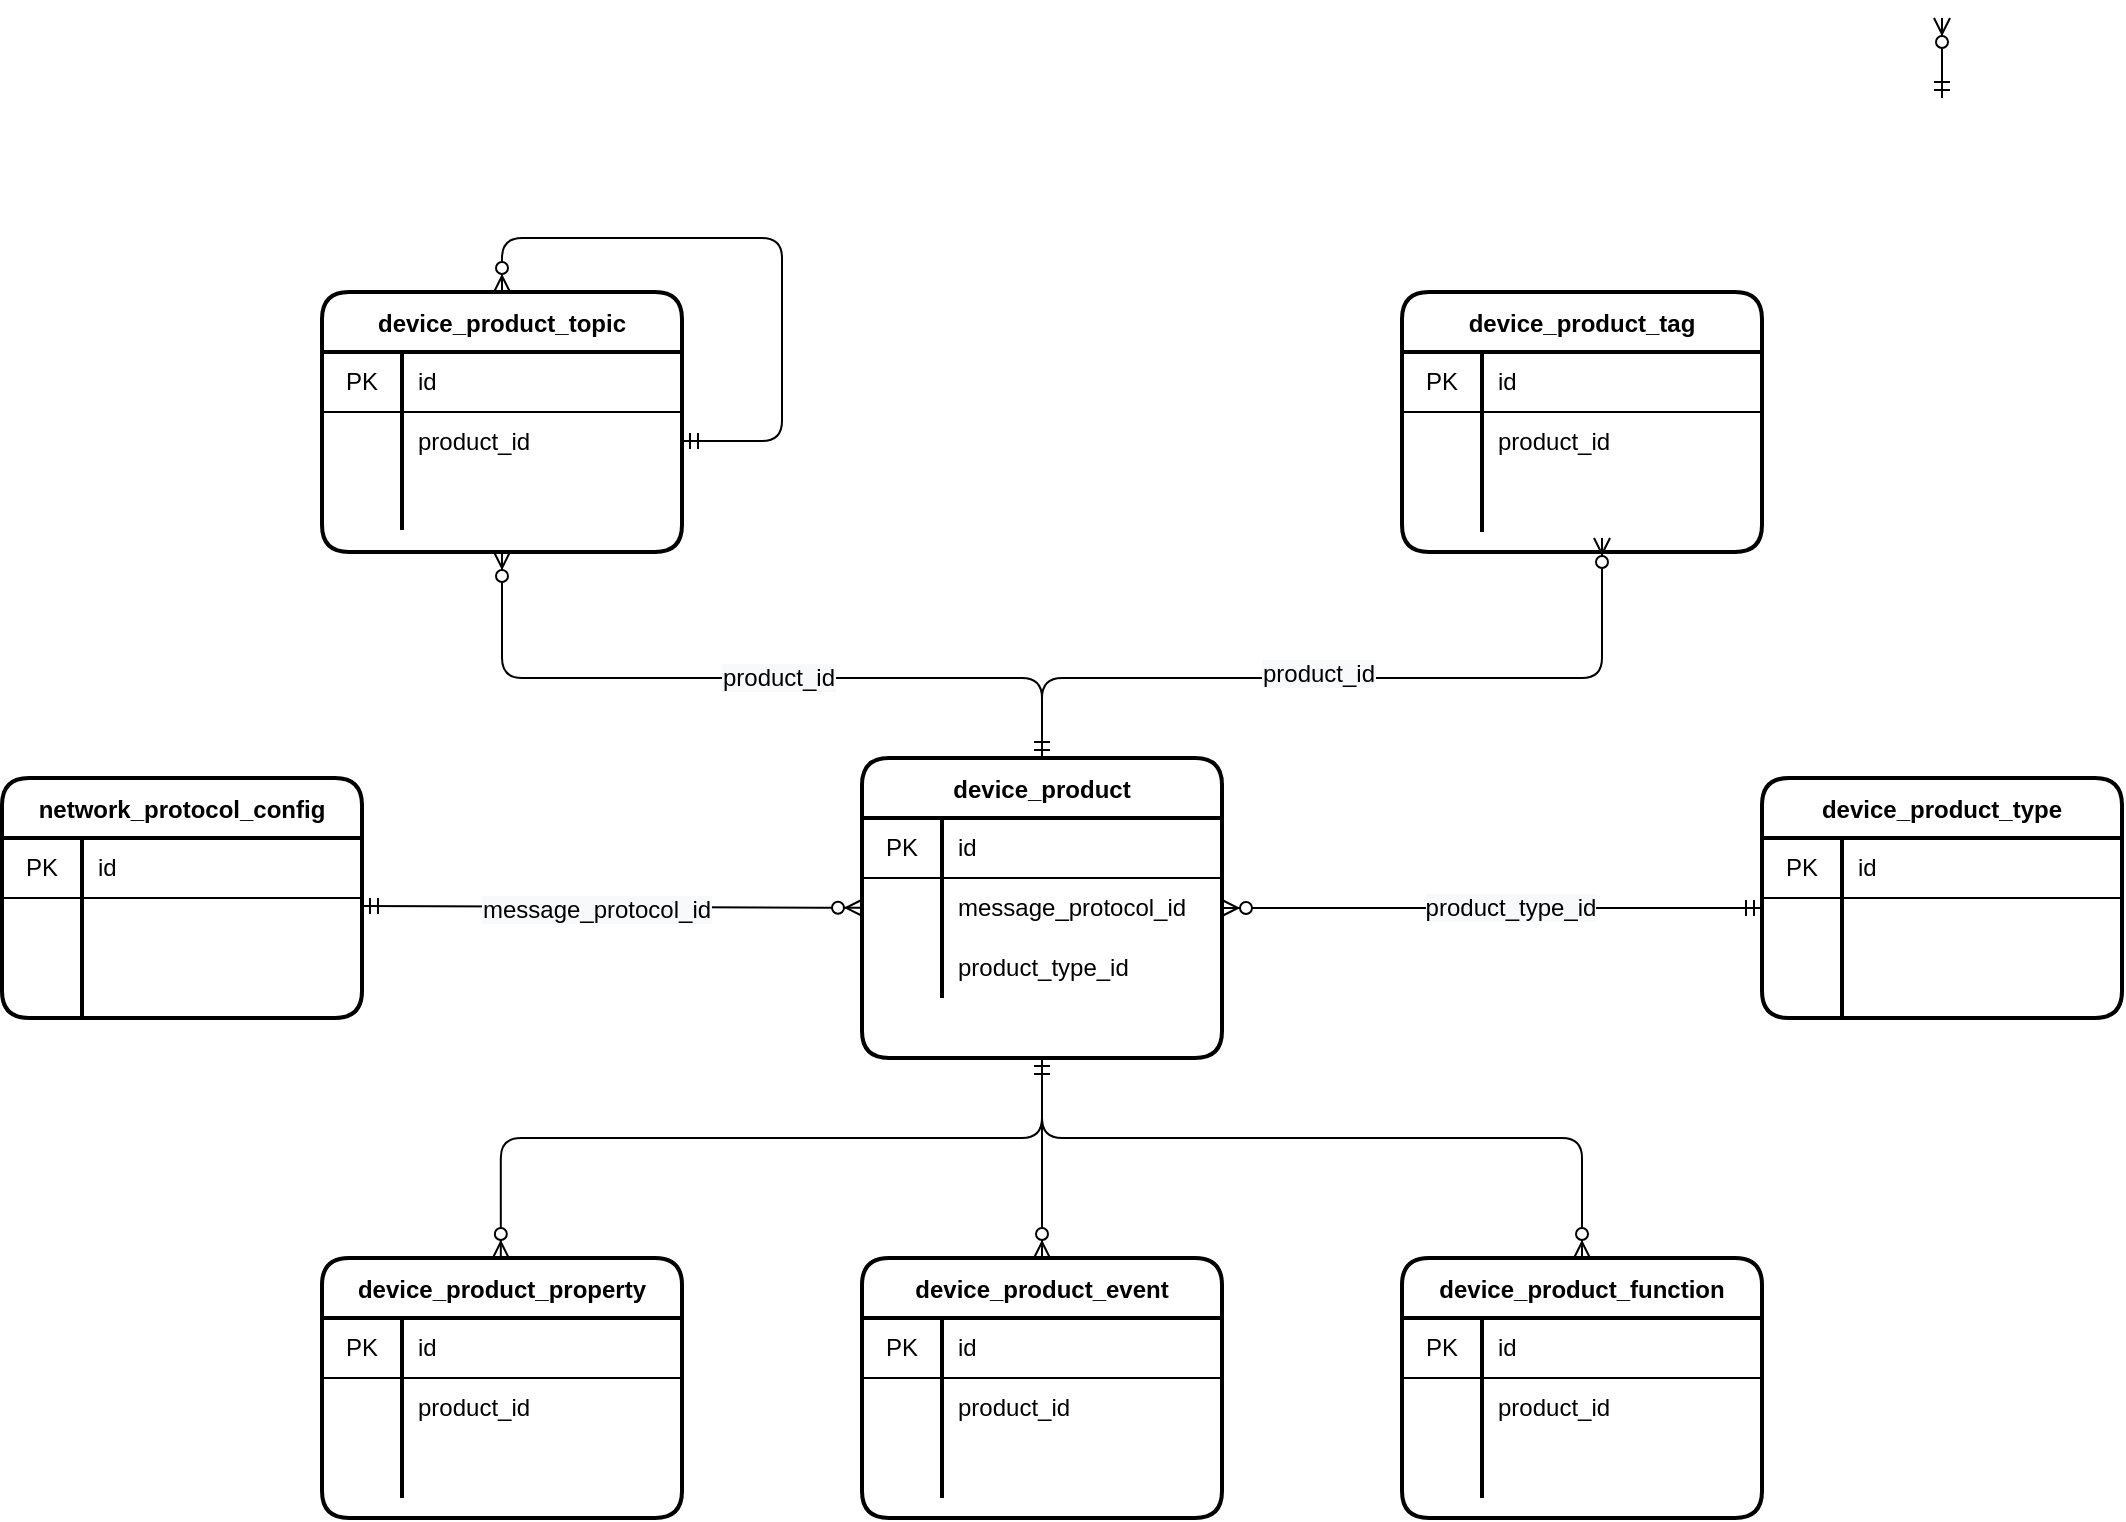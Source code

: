<mxfile version="15.1.0" type="github">
  <diagram id="C5RBs43oDa-KdzZeNtuy" name="Page-1">
    <mxGraphModel dx="1654" dy="1931" grid="1" gridSize="10" guides="1" tooltips="1" connect="1" arrows="1" fold="1" page="1" pageScale="1" pageWidth="827" pageHeight="1169" math="0" shadow="0">
      <root>
        <mxCell id="WIyWlLk6GJQsqaUBKTNV-0" />
        <mxCell id="WIyWlLk6GJQsqaUBKTNV-1" parent="WIyWlLk6GJQsqaUBKTNV-0" />
        <mxCell id="Lexna0HP2OzRmOa_GclG-49" value="" style="edgeStyle=orthogonalEdgeStyle;fontSize=12;html=1;endArrow=ERzeroToMany;startArrow=ERmandOne;exitX=0.5;exitY=0;exitDx=0;exitDy=0;entryX=0.5;entryY=1;entryDx=0;entryDy=0;" parent="WIyWlLk6GJQsqaUBKTNV-1" source="W8QXVA8CNbChEi6hhE8u-10" target="W8QXVA8CNbChEi6hhE8u-79" edge="1">
          <mxGeometry width="100" height="100" relative="1" as="geometry">
            <mxPoint x="520.0" y="150" as="sourcePoint" />
            <mxPoint x="520.0" y="110.0" as="targetPoint" />
            <Array as="points">
              <mxPoint x="710" y="110" />
              <mxPoint x="440" y="110" />
            </Array>
          </mxGeometry>
        </mxCell>
        <mxCell id="W8QXVA8CNbChEi6hhE8u-122" value="&lt;span style=&quot;font-size: 12px ; text-align: left ; background-color: rgb(248 , 249 , 250)&quot;&gt;product_id&lt;/span&gt;" style="edgeLabel;html=1;align=center;verticalAlign=middle;resizable=0;points=[];" vertex="1" connectable="0" parent="Lexna0HP2OzRmOa_GclG-49">
          <mxGeometry x="-0.079" relative="1" as="geometry">
            <mxPoint as="offset" />
          </mxGeometry>
        </mxCell>
        <mxCell id="W8QXVA8CNbChEi6hhE8u-10" value="device_product" style="shape=table;startSize=30;container=1;collapsible=0;childLayout=tableLayout;fixedRows=1;rowLines=0;fontStyle=1;align=center;pointerEvents=1;rounded=1;strokeWidth=2;" vertex="1" parent="WIyWlLk6GJQsqaUBKTNV-1">
          <mxGeometry x="620" y="150" width="180" height="150" as="geometry" />
        </mxCell>
        <mxCell id="W8QXVA8CNbChEi6hhE8u-11" value="" style="shape=partialRectangle;html=1;whiteSpace=wrap;collapsible=0;dropTarget=0;pointerEvents=1;fillColor=none;top=0;left=0;bottom=1;right=0;points=[[0,0.5],[1,0.5]];portConstraint=eastwest;" vertex="1" parent="W8QXVA8CNbChEi6hhE8u-10">
          <mxGeometry y="30" width="180" height="30" as="geometry" />
        </mxCell>
        <mxCell id="W8QXVA8CNbChEi6hhE8u-12" value="PK" style="shape=partialRectangle;html=1;whiteSpace=wrap;connectable=0;fillColor=none;top=0;left=0;bottom=0;right=0;overflow=hidden;pointerEvents=1;" vertex="1" parent="W8QXVA8CNbChEi6hhE8u-11">
          <mxGeometry width="40" height="30" as="geometry" />
        </mxCell>
        <mxCell id="W8QXVA8CNbChEi6hhE8u-13" value="id" style="shape=partialRectangle;html=1;whiteSpace=wrap;connectable=0;fillColor=none;top=0;left=0;bottom=0;right=0;align=left;spacingLeft=6;overflow=hidden;pointerEvents=1;strokeWidth=2;" vertex="1" parent="W8QXVA8CNbChEi6hhE8u-11">
          <mxGeometry x="40" width="140" height="30" as="geometry" />
        </mxCell>
        <mxCell id="W8QXVA8CNbChEi6hhE8u-14" value="" style="shape=partialRectangle;html=1;whiteSpace=wrap;collapsible=0;dropTarget=0;pointerEvents=1;fillColor=none;top=0;left=0;bottom=0;right=0;points=[[0,0.5],[1,0.5]];portConstraint=eastwest;" vertex="1" parent="W8QXVA8CNbChEi6hhE8u-10">
          <mxGeometry y="60" width="180" height="30" as="geometry" />
        </mxCell>
        <mxCell id="W8QXVA8CNbChEi6hhE8u-15" value="" style="shape=partialRectangle;html=1;whiteSpace=wrap;connectable=0;fillColor=none;top=0;left=0;bottom=0;right=0;overflow=hidden;pointerEvents=1;" vertex="1" parent="W8QXVA8CNbChEi6hhE8u-14">
          <mxGeometry width="40" height="30" as="geometry" />
        </mxCell>
        <mxCell id="W8QXVA8CNbChEi6hhE8u-16" value="message_protocol_id" style="shape=partialRectangle;html=1;whiteSpace=wrap;connectable=0;fillColor=none;top=0;left=0;bottom=0;right=0;align=left;spacingLeft=6;overflow=hidden;pointerEvents=1;strokeWidth=2;" vertex="1" parent="W8QXVA8CNbChEi6hhE8u-14">
          <mxGeometry x="40" width="140" height="30" as="geometry" />
        </mxCell>
        <mxCell id="W8QXVA8CNbChEi6hhE8u-17" value="" style="shape=partialRectangle;html=1;whiteSpace=wrap;collapsible=0;dropTarget=0;pointerEvents=1;fillColor=none;top=0;left=0;bottom=0;right=0;points=[[0,0.5],[1,0.5]];portConstraint=eastwest;" vertex="1" parent="W8QXVA8CNbChEi6hhE8u-10">
          <mxGeometry y="90" width="180" height="30" as="geometry" />
        </mxCell>
        <mxCell id="W8QXVA8CNbChEi6hhE8u-18" value="" style="shape=partialRectangle;html=1;whiteSpace=wrap;connectable=0;fillColor=none;top=0;left=0;bottom=0;right=0;overflow=hidden;pointerEvents=1;" vertex="1" parent="W8QXVA8CNbChEi6hhE8u-17">
          <mxGeometry width="40" height="30" as="geometry" />
        </mxCell>
        <mxCell id="W8QXVA8CNbChEi6hhE8u-19" value="product_type_id" style="shape=partialRectangle;html=1;whiteSpace=wrap;connectable=0;fillColor=none;top=0;left=0;bottom=0;right=0;align=left;spacingLeft=6;overflow=hidden;pointerEvents=1;" vertex="1" parent="W8QXVA8CNbChEi6hhE8u-17">
          <mxGeometry x="40" width="140" height="30" as="geometry" />
        </mxCell>
        <mxCell id="W8QXVA8CNbChEi6hhE8u-20" value="device_product_event" style="shape=table;startSize=30;container=1;collapsible=0;childLayout=tableLayout;fixedRows=1;rowLines=0;fontStyle=1;align=center;pointerEvents=1;rounded=1;strokeWidth=2;flipV=0;" vertex="1" parent="WIyWlLk6GJQsqaUBKTNV-1">
          <mxGeometry x="620" y="400" width="180" height="130" as="geometry" />
        </mxCell>
        <mxCell id="W8QXVA8CNbChEi6hhE8u-21" value="" style="shape=partialRectangle;html=1;whiteSpace=wrap;collapsible=0;dropTarget=0;pointerEvents=1;fillColor=none;top=0;left=0;bottom=1;right=0;points=[[0,0.5],[1,0.5]];portConstraint=eastwest;" vertex="1" parent="W8QXVA8CNbChEi6hhE8u-20">
          <mxGeometry y="30" width="180" height="30" as="geometry" />
        </mxCell>
        <mxCell id="W8QXVA8CNbChEi6hhE8u-22" value="PK" style="shape=partialRectangle;html=1;whiteSpace=wrap;connectable=0;fillColor=none;top=0;left=0;bottom=0;right=0;overflow=hidden;pointerEvents=1;" vertex="1" parent="W8QXVA8CNbChEi6hhE8u-21">
          <mxGeometry width="40" height="30" as="geometry" />
        </mxCell>
        <mxCell id="W8QXVA8CNbChEi6hhE8u-23" value="id" style="shape=partialRectangle;html=1;whiteSpace=wrap;connectable=0;fillColor=none;top=0;left=0;bottom=0;right=0;align=left;spacingLeft=6;overflow=hidden;pointerEvents=1;strokeWidth=2;" vertex="1" parent="W8QXVA8CNbChEi6hhE8u-21">
          <mxGeometry x="40" width="140" height="30" as="geometry" />
        </mxCell>
        <mxCell id="W8QXVA8CNbChEi6hhE8u-24" value="" style="shape=partialRectangle;html=1;whiteSpace=wrap;collapsible=0;dropTarget=0;pointerEvents=1;fillColor=none;top=0;left=0;bottom=0;right=0;points=[[0,0.5],[1,0.5]];portConstraint=eastwest;" vertex="1" parent="W8QXVA8CNbChEi6hhE8u-20">
          <mxGeometry y="60" width="180" height="30" as="geometry" />
        </mxCell>
        <mxCell id="W8QXVA8CNbChEi6hhE8u-25" value="" style="shape=partialRectangle;html=1;whiteSpace=wrap;connectable=0;fillColor=none;top=0;left=0;bottom=0;right=0;overflow=hidden;pointerEvents=1;" vertex="1" parent="W8QXVA8CNbChEi6hhE8u-24">
          <mxGeometry width="40" height="30" as="geometry" />
        </mxCell>
        <mxCell id="W8QXVA8CNbChEi6hhE8u-26" value="product_id" style="shape=partialRectangle;html=1;whiteSpace=wrap;connectable=0;fillColor=none;top=0;left=0;bottom=0;right=0;align=left;spacingLeft=6;overflow=hidden;pointerEvents=1;strokeWidth=2;" vertex="1" parent="W8QXVA8CNbChEi6hhE8u-24">
          <mxGeometry x="40" width="140" height="30" as="geometry" />
        </mxCell>
        <mxCell id="W8QXVA8CNbChEi6hhE8u-27" value="" style="shape=partialRectangle;html=1;whiteSpace=wrap;collapsible=0;dropTarget=0;pointerEvents=1;fillColor=none;top=0;left=0;bottom=0;right=0;points=[[0,0.5],[1,0.5]];portConstraint=eastwest;" vertex="1" parent="W8QXVA8CNbChEi6hhE8u-20">
          <mxGeometry y="90" width="180" height="30" as="geometry" />
        </mxCell>
        <mxCell id="W8QXVA8CNbChEi6hhE8u-28" value="" style="shape=partialRectangle;html=1;whiteSpace=wrap;connectable=0;fillColor=none;top=0;left=0;bottom=0;right=0;overflow=hidden;pointerEvents=1;" vertex="1" parent="W8QXVA8CNbChEi6hhE8u-27">
          <mxGeometry width="40" height="30" as="geometry" />
        </mxCell>
        <mxCell id="W8QXVA8CNbChEi6hhE8u-29" value="" style="shape=partialRectangle;html=1;whiteSpace=wrap;connectable=0;fillColor=none;top=0;left=0;bottom=0;right=0;align=left;spacingLeft=6;overflow=hidden;pointerEvents=1;" vertex="1" parent="W8QXVA8CNbChEi6hhE8u-27">
          <mxGeometry x="40" width="140" height="30" as="geometry" />
        </mxCell>
        <mxCell id="W8QXVA8CNbChEi6hhE8u-30" value="device_product_property" style="shape=table;startSize=30;container=1;collapsible=0;childLayout=tableLayout;fixedRows=1;rowLines=0;fontStyle=1;align=center;pointerEvents=1;rounded=1;strokeWidth=2;flipV=0;" vertex="1" parent="WIyWlLk6GJQsqaUBKTNV-1">
          <mxGeometry x="350" y="400" width="180" height="130" as="geometry" />
        </mxCell>
        <mxCell id="W8QXVA8CNbChEi6hhE8u-31" value="" style="shape=partialRectangle;html=1;whiteSpace=wrap;collapsible=0;dropTarget=0;pointerEvents=1;fillColor=none;top=0;left=0;bottom=1;right=0;points=[[0,0.5],[1,0.5]];portConstraint=eastwest;" vertex="1" parent="W8QXVA8CNbChEi6hhE8u-30">
          <mxGeometry y="30" width="180" height="30" as="geometry" />
        </mxCell>
        <mxCell id="W8QXVA8CNbChEi6hhE8u-32" value="PK" style="shape=partialRectangle;html=1;whiteSpace=wrap;connectable=0;fillColor=none;top=0;left=0;bottom=0;right=0;overflow=hidden;pointerEvents=1;" vertex="1" parent="W8QXVA8CNbChEi6hhE8u-31">
          <mxGeometry width="40" height="30" as="geometry" />
        </mxCell>
        <mxCell id="W8QXVA8CNbChEi6hhE8u-33" value="id" style="shape=partialRectangle;html=1;whiteSpace=wrap;connectable=0;fillColor=none;top=0;left=0;bottom=0;right=0;align=left;spacingLeft=6;overflow=hidden;pointerEvents=1;strokeWidth=2;" vertex="1" parent="W8QXVA8CNbChEi6hhE8u-31">
          <mxGeometry x="40" width="140" height="30" as="geometry" />
        </mxCell>
        <mxCell id="W8QXVA8CNbChEi6hhE8u-34" value="" style="shape=partialRectangle;html=1;whiteSpace=wrap;collapsible=0;dropTarget=0;pointerEvents=1;fillColor=none;top=0;left=0;bottom=0;right=0;points=[[0,0.5],[1,0.5]];portConstraint=eastwest;" vertex="1" parent="W8QXVA8CNbChEi6hhE8u-30">
          <mxGeometry y="60" width="180" height="30" as="geometry" />
        </mxCell>
        <mxCell id="W8QXVA8CNbChEi6hhE8u-35" value="" style="shape=partialRectangle;html=1;whiteSpace=wrap;connectable=0;fillColor=none;top=0;left=0;bottom=0;right=0;overflow=hidden;pointerEvents=1;" vertex="1" parent="W8QXVA8CNbChEi6hhE8u-34">
          <mxGeometry width="40" height="30" as="geometry" />
        </mxCell>
        <mxCell id="W8QXVA8CNbChEi6hhE8u-36" value="product_id" style="shape=partialRectangle;html=1;whiteSpace=wrap;connectable=0;fillColor=none;top=0;left=0;bottom=0;right=0;align=left;spacingLeft=6;overflow=hidden;pointerEvents=1;strokeWidth=2;" vertex="1" parent="W8QXVA8CNbChEi6hhE8u-34">
          <mxGeometry x="40" width="140" height="30" as="geometry" />
        </mxCell>
        <mxCell id="W8QXVA8CNbChEi6hhE8u-37" value="" style="shape=partialRectangle;html=1;whiteSpace=wrap;collapsible=0;dropTarget=0;pointerEvents=1;fillColor=none;top=0;left=0;bottom=0;right=0;points=[[0,0.5],[1,0.5]];portConstraint=eastwest;" vertex="1" parent="W8QXVA8CNbChEi6hhE8u-30">
          <mxGeometry y="90" width="180" height="30" as="geometry" />
        </mxCell>
        <mxCell id="W8QXVA8CNbChEi6hhE8u-38" value="" style="shape=partialRectangle;html=1;whiteSpace=wrap;connectable=0;fillColor=none;top=0;left=0;bottom=0;right=0;overflow=hidden;pointerEvents=1;" vertex="1" parent="W8QXVA8CNbChEi6hhE8u-37">
          <mxGeometry width="40" height="30" as="geometry" />
        </mxCell>
        <mxCell id="W8QXVA8CNbChEi6hhE8u-39" value="" style="shape=partialRectangle;html=1;whiteSpace=wrap;connectable=0;fillColor=none;top=0;left=0;bottom=0;right=0;align=left;spacingLeft=6;overflow=hidden;pointerEvents=1;" vertex="1" parent="W8QXVA8CNbChEi6hhE8u-37">
          <mxGeometry x="40" width="140" height="30" as="geometry" />
        </mxCell>
        <mxCell id="W8QXVA8CNbChEi6hhE8u-40" value="device_product_function" style="shape=table;startSize=30;container=1;collapsible=0;childLayout=tableLayout;fixedRows=1;rowLines=0;fontStyle=1;align=center;pointerEvents=1;rounded=1;strokeWidth=2;flipV=0;" vertex="1" parent="WIyWlLk6GJQsqaUBKTNV-1">
          <mxGeometry x="890" y="400" width="180" height="130" as="geometry" />
        </mxCell>
        <mxCell id="W8QXVA8CNbChEi6hhE8u-41" value="" style="shape=partialRectangle;html=1;whiteSpace=wrap;collapsible=0;dropTarget=0;pointerEvents=1;fillColor=none;top=0;left=0;bottom=1;right=0;points=[[0,0.5],[1,0.5]];portConstraint=eastwest;" vertex="1" parent="W8QXVA8CNbChEi6hhE8u-40">
          <mxGeometry y="30" width="180" height="30" as="geometry" />
        </mxCell>
        <mxCell id="W8QXVA8CNbChEi6hhE8u-42" value="PK" style="shape=partialRectangle;html=1;whiteSpace=wrap;connectable=0;fillColor=none;top=0;left=0;bottom=0;right=0;overflow=hidden;pointerEvents=1;" vertex="1" parent="W8QXVA8CNbChEi6hhE8u-41">
          <mxGeometry width="40" height="30" as="geometry" />
        </mxCell>
        <mxCell id="W8QXVA8CNbChEi6hhE8u-43" value="id" style="shape=partialRectangle;html=1;whiteSpace=wrap;connectable=0;fillColor=none;top=0;left=0;bottom=0;right=0;align=left;spacingLeft=6;overflow=hidden;pointerEvents=1;strokeWidth=2;" vertex="1" parent="W8QXVA8CNbChEi6hhE8u-41">
          <mxGeometry x="40" width="140" height="30" as="geometry" />
        </mxCell>
        <mxCell id="W8QXVA8CNbChEi6hhE8u-44" value="" style="shape=partialRectangle;html=1;whiteSpace=wrap;collapsible=0;dropTarget=0;pointerEvents=1;fillColor=none;top=0;left=0;bottom=0;right=0;points=[[0,0.5],[1,0.5]];portConstraint=eastwest;" vertex="1" parent="W8QXVA8CNbChEi6hhE8u-40">
          <mxGeometry y="60" width="180" height="30" as="geometry" />
        </mxCell>
        <mxCell id="W8QXVA8CNbChEi6hhE8u-45" value="" style="shape=partialRectangle;html=1;whiteSpace=wrap;connectable=0;fillColor=none;top=0;left=0;bottom=0;right=0;overflow=hidden;pointerEvents=1;" vertex="1" parent="W8QXVA8CNbChEi6hhE8u-44">
          <mxGeometry width="40" height="30" as="geometry" />
        </mxCell>
        <mxCell id="W8QXVA8CNbChEi6hhE8u-46" value="product_id" style="shape=partialRectangle;html=1;whiteSpace=wrap;connectable=0;fillColor=none;top=0;left=0;bottom=0;right=0;align=left;spacingLeft=6;overflow=hidden;pointerEvents=1;strokeWidth=2;" vertex="1" parent="W8QXVA8CNbChEi6hhE8u-44">
          <mxGeometry x="40" width="140" height="30" as="geometry" />
        </mxCell>
        <mxCell id="W8QXVA8CNbChEi6hhE8u-47" value="" style="shape=partialRectangle;html=1;whiteSpace=wrap;collapsible=0;dropTarget=0;pointerEvents=1;fillColor=none;top=0;left=0;bottom=0;right=0;points=[[0,0.5],[1,0.5]];portConstraint=eastwest;" vertex="1" parent="W8QXVA8CNbChEi6hhE8u-40">
          <mxGeometry y="90" width="180" height="30" as="geometry" />
        </mxCell>
        <mxCell id="W8QXVA8CNbChEi6hhE8u-48" value="" style="shape=partialRectangle;html=1;whiteSpace=wrap;connectable=0;fillColor=none;top=0;left=0;bottom=0;right=0;overflow=hidden;pointerEvents=1;" vertex="1" parent="W8QXVA8CNbChEi6hhE8u-47">
          <mxGeometry width="40" height="30" as="geometry" />
        </mxCell>
        <mxCell id="W8QXVA8CNbChEi6hhE8u-49" value="" style="shape=partialRectangle;html=1;whiteSpace=wrap;connectable=0;fillColor=none;top=0;left=0;bottom=0;right=0;align=left;spacingLeft=6;overflow=hidden;pointerEvents=1;" vertex="1" parent="W8QXVA8CNbChEi6hhE8u-47">
          <mxGeometry x="40" width="140" height="30" as="geometry" />
        </mxCell>
        <mxCell id="W8QXVA8CNbChEi6hhE8u-69" value="device_product_type" style="shape=table;startSize=30;container=1;collapsible=0;childLayout=tableLayout;fixedRows=1;rowLines=0;fontStyle=1;align=center;pointerEvents=1;rounded=1;strokeWidth=2;" vertex="1" parent="WIyWlLk6GJQsqaUBKTNV-1">
          <mxGeometry x="1070" y="160" width="180" height="120" as="geometry" />
        </mxCell>
        <mxCell id="W8QXVA8CNbChEi6hhE8u-70" value="" style="shape=partialRectangle;html=1;whiteSpace=wrap;collapsible=0;dropTarget=0;pointerEvents=1;fillColor=none;top=0;left=0;bottom=1;right=0;points=[[0,0.5],[1,0.5]];portConstraint=eastwest;" vertex="1" parent="W8QXVA8CNbChEi6hhE8u-69">
          <mxGeometry y="30" width="180" height="30" as="geometry" />
        </mxCell>
        <mxCell id="W8QXVA8CNbChEi6hhE8u-71" value="PK" style="shape=partialRectangle;html=1;whiteSpace=wrap;connectable=0;fillColor=none;top=0;left=0;bottom=0;right=0;overflow=hidden;pointerEvents=1;" vertex="1" parent="W8QXVA8CNbChEi6hhE8u-70">
          <mxGeometry width="40" height="30" as="geometry" />
        </mxCell>
        <mxCell id="W8QXVA8CNbChEi6hhE8u-72" value="id" style="shape=partialRectangle;html=1;whiteSpace=wrap;connectable=0;fillColor=none;top=0;left=0;bottom=0;right=0;align=left;spacingLeft=6;overflow=hidden;pointerEvents=1;strokeWidth=2;" vertex="1" parent="W8QXVA8CNbChEi6hhE8u-70">
          <mxGeometry x="40" width="140" height="30" as="geometry" />
        </mxCell>
        <mxCell id="W8QXVA8CNbChEi6hhE8u-73" value="" style="shape=partialRectangle;html=1;whiteSpace=wrap;collapsible=0;dropTarget=0;pointerEvents=1;fillColor=none;top=0;left=0;bottom=0;right=0;points=[[0,0.5],[1,0.5]];portConstraint=eastwest;" vertex="1" parent="W8QXVA8CNbChEi6hhE8u-69">
          <mxGeometry y="60" width="180" height="30" as="geometry" />
        </mxCell>
        <mxCell id="W8QXVA8CNbChEi6hhE8u-74" value="" style="shape=partialRectangle;html=1;whiteSpace=wrap;connectable=0;fillColor=none;top=0;left=0;bottom=0;right=0;overflow=hidden;pointerEvents=1;" vertex="1" parent="W8QXVA8CNbChEi6hhE8u-73">
          <mxGeometry width="40" height="30" as="geometry" />
        </mxCell>
        <mxCell id="W8QXVA8CNbChEi6hhE8u-75" value="" style="shape=partialRectangle;html=1;whiteSpace=wrap;connectable=0;fillColor=none;top=0;left=0;bottom=0;right=0;align=left;spacingLeft=6;overflow=hidden;pointerEvents=1;strokeWidth=2;" vertex="1" parent="W8QXVA8CNbChEi6hhE8u-73">
          <mxGeometry x="40" width="140" height="30" as="geometry" />
        </mxCell>
        <mxCell id="W8QXVA8CNbChEi6hhE8u-76" value="" style="shape=partialRectangle;html=1;whiteSpace=wrap;collapsible=0;dropTarget=0;pointerEvents=1;fillColor=none;top=0;left=0;bottom=0;right=0;points=[[0,0.5],[1,0.5]];portConstraint=eastwest;" vertex="1" parent="W8QXVA8CNbChEi6hhE8u-69">
          <mxGeometry y="90" width="180" height="30" as="geometry" />
        </mxCell>
        <mxCell id="W8QXVA8CNbChEi6hhE8u-77" value="" style="shape=partialRectangle;html=1;whiteSpace=wrap;connectable=0;fillColor=none;top=0;left=0;bottom=0;right=0;overflow=hidden;pointerEvents=1;" vertex="1" parent="W8QXVA8CNbChEi6hhE8u-76">
          <mxGeometry width="40" height="30" as="geometry" />
        </mxCell>
        <mxCell id="W8QXVA8CNbChEi6hhE8u-78" value="" style="shape=partialRectangle;html=1;whiteSpace=wrap;connectable=0;fillColor=none;top=0;left=0;bottom=0;right=0;align=left;spacingLeft=6;overflow=hidden;pointerEvents=1;" vertex="1" parent="W8QXVA8CNbChEi6hhE8u-76">
          <mxGeometry x="40" width="140" height="30" as="geometry" />
        </mxCell>
        <mxCell id="W8QXVA8CNbChEi6hhE8u-79" value="device_product_topic" style="shape=table;startSize=30;container=1;collapsible=0;childLayout=tableLayout;fixedRows=1;rowLines=0;fontStyle=1;align=center;pointerEvents=1;rounded=1;strokeWidth=2;" vertex="1" parent="WIyWlLk6GJQsqaUBKTNV-1">
          <mxGeometry x="350" y="-83" width="180" height="130" as="geometry" />
        </mxCell>
        <mxCell id="W8QXVA8CNbChEi6hhE8u-80" value="" style="shape=partialRectangle;html=1;whiteSpace=wrap;collapsible=0;dropTarget=0;pointerEvents=1;fillColor=none;top=0;left=0;bottom=1;right=0;points=[[0,0.5],[1,0.5]];portConstraint=eastwest;" vertex="1" parent="W8QXVA8CNbChEi6hhE8u-79">
          <mxGeometry y="30" width="180" height="30" as="geometry" />
        </mxCell>
        <mxCell id="W8QXVA8CNbChEi6hhE8u-81" value="PK" style="shape=partialRectangle;html=1;whiteSpace=wrap;connectable=0;fillColor=none;top=0;left=0;bottom=0;right=0;overflow=hidden;pointerEvents=1;" vertex="1" parent="W8QXVA8CNbChEi6hhE8u-80">
          <mxGeometry width="40" height="30" as="geometry" />
        </mxCell>
        <mxCell id="W8QXVA8CNbChEi6hhE8u-82" value="id" style="shape=partialRectangle;html=1;whiteSpace=wrap;connectable=0;fillColor=none;top=0;left=0;bottom=0;right=0;align=left;spacingLeft=6;overflow=hidden;pointerEvents=1;strokeWidth=2;" vertex="1" parent="W8QXVA8CNbChEi6hhE8u-80">
          <mxGeometry x="40" width="140" height="30" as="geometry" />
        </mxCell>
        <mxCell id="W8QXVA8CNbChEi6hhE8u-83" value="" style="shape=partialRectangle;html=1;whiteSpace=wrap;collapsible=0;dropTarget=0;pointerEvents=1;fillColor=none;top=0;left=0;bottom=0;right=0;points=[[0,0.5],[1,0.5]];portConstraint=eastwest;" vertex="1" parent="W8QXVA8CNbChEi6hhE8u-79">
          <mxGeometry y="60" width="180" height="29" as="geometry" />
        </mxCell>
        <mxCell id="W8QXVA8CNbChEi6hhE8u-84" value="" style="shape=partialRectangle;html=1;whiteSpace=wrap;connectable=0;fillColor=none;top=0;left=0;bottom=0;right=0;overflow=hidden;pointerEvents=1;" vertex="1" parent="W8QXVA8CNbChEi6hhE8u-83">
          <mxGeometry width="40" height="29" as="geometry" />
        </mxCell>
        <mxCell id="W8QXVA8CNbChEi6hhE8u-85" value="product_id" style="shape=partialRectangle;html=1;whiteSpace=wrap;connectable=0;fillColor=none;top=0;left=0;bottom=0;right=0;align=left;spacingLeft=6;overflow=hidden;pointerEvents=1;strokeWidth=2;" vertex="1" parent="W8QXVA8CNbChEi6hhE8u-83">
          <mxGeometry x="40" width="140" height="29" as="geometry" />
        </mxCell>
        <mxCell id="W8QXVA8CNbChEi6hhE8u-86" value="" style="shape=partialRectangle;html=1;whiteSpace=wrap;collapsible=0;dropTarget=0;pointerEvents=1;fillColor=none;top=0;left=0;bottom=0;right=0;points=[[0,0.5],[1,0.5]];portConstraint=eastwest;" vertex="1" parent="W8QXVA8CNbChEi6hhE8u-79">
          <mxGeometry y="89" width="180" height="30" as="geometry" />
        </mxCell>
        <mxCell id="W8QXVA8CNbChEi6hhE8u-87" value="" style="shape=partialRectangle;html=1;whiteSpace=wrap;connectable=0;fillColor=none;top=0;left=0;bottom=0;right=0;overflow=hidden;pointerEvents=1;" vertex="1" parent="W8QXVA8CNbChEi6hhE8u-86">
          <mxGeometry width="40" height="30" as="geometry" />
        </mxCell>
        <mxCell id="W8QXVA8CNbChEi6hhE8u-88" value="" style="shape=partialRectangle;html=1;whiteSpace=wrap;connectable=0;fillColor=none;top=0;left=0;bottom=0;right=0;align=left;spacingLeft=6;overflow=hidden;pointerEvents=1;" vertex="1" parent="W8QXVA8CNbChEi6hhE8u-86">
          <mxGeometry x="40" width="140" height="30" as="geometry" />
        </mxCell>
        <mxCell id="W8QXVA8CNbChEi6hhE8u-100" value="" style="edgeStyle=orthogonalEdgeStyle;fontSize=12;html=1;endArrow=ERzeroToMany;startArrow=ERmandOne;exitX=1;exitY=0.5;exitDx=0;exitDy=0;entryX=0.5;entryY=0;entryDx=0;entryDy=0;" edge="1" parent="W8QXVA8CNbChEi6hhE8u-79" source="W8QXVA8CNbChEi6hhE8u-83" target="W8QXVA8CNbChEi6hhE8u-79">
          <mxGeometry width="100" height="100" relative="1" as="geometry">
            <mxPoint x="230.0" y="73" as="sourcePoint" />
            <mxPoint x="230.0" y="33.0" as="targetPoint" />
            <Array as="points">
              <mxPoint x="230" y="74" />
              <mxPoint x="230" y="-27" />
              <mxPoint x="90" y="-27" />
            </Array>
          </mxGeometry>
        </mxCell>
        <mxCell id="W8QXVA8CNbChEi6hhE8u-89" value="device_product_tag" style="shape=table;startSize=30;container=1;collapsible=0;childLayout=tableLayout;fixedRows=1;rowLines=0;fontStyle=1;align=center;pointerEvents=1;rounded=1;strokeWidth=2;" vertex="1" parent="WIyWlLk6GJQsqaUBKTNV-1">
          <mxGeometry x="890" y="-83" width="180" height="130" as="geometry" />
        </mxCell>
        <mxCell id="W8QXVA8CNbChEi6hhE8u-90" value="" style="shape=partialRectangle;html=1;whiteSpace=wrap;collapsible=0;dropTarget=0;pointerEvents=1;fillColor=none;top=0;left=0;bottom=1;right=0;points=[[0,0.5],[1,0.5]];portConstraint=eastwest;" vertex="1" parent="W8QXVA8CNbChEi6hhE8u-89">
          <mxGeometry y="30" width="180" height="30" as="geometry" />
        </mxCell>
        <mxCell id="W8QXVA8CNbChEi6hhE8u-91" value="PK" style="shape=partialRectangle;html=1;whiteSpace=wrap;connectable=0;fillColor=none;top=0;left=0;bottom=0;right=0;overflow=hidden;pointerEvents=1;" vertex="1" parent="W8QXVA8CNbChEi6hhE8u-90">
          <mxGeometry width="40" height="30" as="geometry" />
        </mxCell>
        <mxCell id="W8QXVA8CNbChEi6hhE8u-92" value="id" style="shape=partialRectangle;html=1;whiteSpace=wrap;connectable=0;fillColor=none;top=0;left=0;bottom=0;right=0;align=left;spacingLeft=6;overflow=hidden;pointerEvents=1;strokeWidth=2;" vertex="1" parent="W8QXVA8CNbChEi6hhE8u-90">
          <mxGeometry x="40" width="140" height="30" as="geometry" />
        </mxCell>
        <mxCell id="W8QXVA8CNbChEi6hhE8u-93" value="" style="shape=partialRectangle;html=1;whiteSpace=wrap;collapsible=0;dropTarget=0;pointerEvents=1;fillColor=none;top=0;left=0;bottom=0;right=0;points=[[0,0.5],[1,0.5]];portConstraint=eastwest;" vertex="1" parent="W8QXVA8CNbChEi6hhE8u-89">
          <mxGeometry y="60" width="180" height="30" as="geometry" />
        </mxCell>
        <mxCell id="W8QXVA8CNbChEi6hhE8u-94" value="" style="shape=partialRectangle;html=1;whiteSpace=wrap;connectable=0;fillColor=none;top=0;left=0;bottom=0;right=0;overflow=hidden;pointerEvents=1;" vertex="1" parent="W8QXVA8CNbChEi6hhE8u-93">
          <mxGeometry width="40" height="30" as="geometry" />
        </mxCell>
        <mxCell id="W8QXVA8CNbChEi6hhE8u-95" value="product_id" style="shape=partialRectangle;html=1;whiteSpace=wrap;connectable=0;fillColor=none;top=0;left=0;bottom=0;right=0;align=left;spacingLeft=6;overflow=hidden;pointerEvents=1;strokeWidth=2;" vertex="1" parent="W8QXVA8CNbChEi6hhE8u-93">
          <mxGeometry x="40" width="140" height="30" as="geometry" />
        </mxCell>
        <mxCell id="W8QXVA8CNbChEi6hhE8u-96" value="" style="shape=partialRectangle;html=1;whiteSpace=wrap;collapsible=0;dropTarget=0;pointerEvents=1;fillColor=none;top=0;left=0;bottom=0;right=0;points=[[0,0.5],[1,0.5]];portConstraint=eastwest;" vertex="1" parent="W8QXVA8CNbChEi6hhE8u-89">
          <mxGeometry y="90" width="180" height="30" as="geometry" />
        </mxCell>
        <mxCell id="W8QXVA8CNbChEi6hhE8u-97" value="" style="shape=partialRectangle;html=1;whiteSpace=wrap;connectable=0;fillColor=none;top=0;left=0;bottom=0;right=0;overflow=hidden;pointerEvents=1;" vertex="1" parent="W8QXVA8CNbChEi6hhE8u-96">
          <mxGeometry width="40" height="30" as="geometry" />
        </mxCell>
        <mxCell id="W8QXVA8CNbChEi6hhE8u-98" value="" style="shape=partialRectangle;html=1;whiteSpace=wrap;connectable=0;fillColor=none;top=0;left=0;bottom=0;right=0;align=left;spacingLeft=6;overflow=hidden;pointerEvents=1;" vertex="1" parent="W8QXVA8CNbChEi6hhE8u-96">
          <mxGeometry x="40" width="140" height="30" as="geometry" />
        </mxCell>
        <mxCell id="W8QXVA8CNbChEi6hhE8u-99" value="" style="edgeStyle=orthogonalEdgeStyle;fontSize=12;html=1;endArrow=ERzeroToMany;startArrow=ERmandOne;exitX=0.5;exitY=0;exitDx=0;exitDy=0;entryX=0.5;entryY=1;entryDx=0;entryDy=0;" edge="1" parent="WIyWlLk6GJQsqaUBKTNV-1">
          <mxGeometry width="100" height="100" relative="1" as="geometry">
            <mxPoint x="1160.0" y="-180" as="sourcePoint" />
            <mxPoint x="1160.0" y="-220.0" as="targetPoint" />
            <Array as="points">
              <mxPoint x="1160" y="-210" />
              <mxPoint x="1160" y="-210" />
            </Array>
          </mxGeometry>
        </mxCell>
        <mxCell id="W8QXVA8CNbChEi6hhE8u-101" value="" style="edgeStyle=orthogonalEdgeStyle;fontSize=12;html=1;endArrow=ERzeroToMany;startArrow=ERmandOne;exitX=0.5;exitY=1;exitDx=0;exitDy=0;entryX=0.5;entryY=1;entryDx=0;entryDy=0;" edge="1" parent="WIyWlLk6GJQsqaUBKTNV-1" source="W8QXVA8CNbChEi6hhE8u-10">
          <mxGeometry width="100" height="100" relative="1" as="geometry">
            <mxPoint x="439.41" y="360.0" as="sourcePoint" />
            <mxPoint x="439.41" y="400" as="targetPoint" />
            <Array as="points">
              <mxPoint x="710" y="340" />
              <mxPoint x="439" y="340" />
            </Array>
          </mxGeometry>
        </mxCell>
        <mxCell id="W8QXVA8CNbChEi6hhE8u-102" value="" style="edgeStyle=orthogonalEdgeStyle;fontSize=12;html=1;endArrow=ERzeroToMany;startArrow=ERmandOne;" edge="1" parent="WIyWlLk6GJQsqaUBKTNV-1">
          <mxGeometry width="100" height="100" relative="1" as="geometry">
            <mxPoint x="710" y="150" as="sourcePoint" />
            <mxPoint x="990" y="40" as="targetPoint" />
            <Array as="points">
              <mxPoint x="710" y="110" />
              <mxPoint x="990" y="110" />
            </Array>
          </mxGeometry>
        </mxCell>
        <mxCell id="W8QXVA8CNbChEi6hhE8u-123" value="&lt;span style=&quot;font-size: 12px ; text-align: left ; background-color: rgb(248 , 249 , 250)&quot;&gt;product_id&lt;/span&gt;" style="edgeLabel;html=1;align=center;verticalAlign=middle;resizable=0;points=[];" vertex="1" connectable="0" parent="W8QXVA8CNbChEi6hhE8u-102">
          <mxGeometry x="-0.087" y="1" relative="1" as="geometry">
            <mxPoint y="-1" as="offset" />
          </mxGeometry>
        </mxCell>
        <mxCell id="W8QXVA8CNbChEi6hhE8u-103" value="" style="edgeStyle=orthogonalEdgeStyle;fontSize=12;html=1;endArrow=ERmandOne;startArrow=ERzeroToMany;exitX=1;exitY=0.5;exitDx=0;exitDy=0;startFill=1;endFill=0;" edge="1" parent="WIyWlLk6GJQsqaUBKTNV-1" source="W8QXVA8CNbChEi6hhE8u-14">
          <mxGeometry width="100" height="100" relative="1" as="geometry">
            <mxPoint x="709.41" y="150" as="sourcePoint" />
            <mxPoint x="1070" y="225" as="targetPoint" />
            <Array as="points">
              <mxPoint x="1070" y="225" />
            </Array>
          </mxGeometry>
        </mxCell>
        <mxCell id="W8QXVA8CNbChEi6hhE8u-121" value="&lt;span style=&quot;font-size: 12px ; text-align: left ; background-color: rgb(248 , 249 , 250)&quot;&gt;product_type_id&lt;/span&gt;" style="edgeLabel;html=1;align=center;verticalAlign=middle;resizable=0;points=[];" vertex="1" connectable="0" parent="W8QXVA8CNbChEi6hhE8u-103">
          <mxGeometry x="0.062" relative="1" as="geometry">
            <mxPoint as="offset" />
          </mxGeometry>
        </mxCell>
        <mxCell id="W8QXVA8CNbChEi6hhE8u-105" value="network_protocol_config" style="shape=table;startSize=30;container=1;collapsible=0;childLayout=tableLayout;fixedRows=1;rowLines=0;fontStyle=1;align=center;pointerEvents=1;rounded=1;strokeWidth=2;flipV=0;" vertex="1" parent="WIyWlLk6GJQsqaUBKTNV-1">
          <mxGeometry x="190" y="160" width="180" height="120" as="geometry" />
        </mxCell>
        <mxCell id="W8QXVA8CNbChEi6hhE8u-106" value="" style="shape=partialRectangle;html=1;whiteSpace=wrap;collapsible=0;dropTarget=0;pointerEvents=1;fillColor=none;top=0;left=0;bottom=1;right=0;points=[[0,0.5],[1,0.5]];portConstraint=eastwest;" vertex="1" parent="W8QXVA8CNbChEi6hhE8u-105">
          <mxGeometry y="30" width="180" height="30" as="geometry" />
        </mxCell>
        <mxCell id="W8QXVA8CNbChEi6hhE8u-107" value="PK" style="shape=partialRectangle;html=1;whiteSpace=wrap;connectable=0;fillColor=none;top=0;left=0;bottom=0;right=0;overflow=hidden;pointerEvents=1;" vertex="1" parent="W8QXVA8CNbChEi6hhE8u-106">
          <mxGeometry width="40" height="30" as="geometry" />
        </mxCell>
        <mxCell id="W8QXVA8CNbChEi6hhE8u-108" value="id" style="shape=partialRectangle;html=1;whiteSpace=wrap;connectable=0;fillColor=none;top=0;left=0;bottom=0;right=0;align=left;spacingLeft=6;overflow=hidden;pointerEvents=1;strokeWidth=2;" vertex="1" parent="W8QXVA8CNbChEi6hhE8u-106">
          <mxGeometry x="40" width="140" height="30" as="geometry" />
        </mxCell>
        <mxCell id="W8QXVA8CNbChEi6hhE8u-109" value="" style="shape=partialRectangle;html=1;whiteSpace=wrap;collapsible=0;dropTarget=0;pointerEvents=1;fillColor=none;top=0;left=0;bottom=0;right=0;points=[[0,0.5],[1,0.5]];portConstraint=eastwest;" vertex="1" parent="W8QXVA8CNbChEi6hhE8u-105">
          <mxGeometry y="60" width="180" height="30" as="geometry" />
        </mxCell>
        <mxCell id="W8QXVA8CNbChEi6hhE8u-110" value="" style="shape=partialRectangle;html=1;whiteSpace=wrap;connectable=0;fillColor=none;top=0;left=0;bottom=0;right=0;overflow=hidden;pointerEvents=1;" vertex="1" parent="W8QXVA8CNbChEi6hhE8u-109">
          <mxGeometry width="40" height="30" as="geometry" />
        </mxCell>
        <mxCell id="W8QXVA8CNbChEi6hhE8u-111" value="" style="shape=partialRectangle;html=1;whiteSpace=wrap;connectable=0;fillColor=none;top=0;left=0;bottom=0;right=0;align=left;spacingLeft=6;overflow=hidden;pointerEvents=1;strokeWidth=2;" vertex="1" parent="W8QXVA8CNbChEi6hhE8u-109">
          <mxGeometry x="40" width="140" height="30" as="geometry" />
        </mxCell>
        <mxCell id="W8QXVA8CNbChEi6hhE8u-112" value="" style="shape=partialRectangle;html=1;whiteSpace=wrap;collapsible=0;dropTarget=0;pointerEvents=1;fillColor=none;top=0;left=0;bottom=0;right=0;points=[[0,0.5],[1,0.5]];portConstraint=eastwest;" vertex="1" parent="W8QXVA8CNbChEi6hhE8u-105">
          <mxGeometry y="90" width="180" height="30" as="geometry" />
        </mxCell>
        <mxCell id="W8QXVA8CNbChEi6hhE8u-113" value="" style="shape=partialRectangle;html=1;whiteSpace=wrap;connectable=0;fillColor=none;top=0;left=0;bottom=0;right=0;overflow=hidden;pointerEvents=1;" vertex="1" parent="W8QXVA8CNbChEi6hhE8u-112">
          <mxGeometry width="40" height="30" as="geometry" />
        </mxCell>
        <mxCell id="W8QXVA8CNbChEi6hhE8u-114" value="" style="shape=partialRectangle;html=1;whiteSpace=wrap;connectable=0;fillColor=none;top=0;left=0;bottom=0;right=0;align=left;spacingLeft=6;overflow=hidden;pointerEvents=1;" vertex="1" parent="W8QXVA8CNbChEi6hhE8u-112">
          <mxGeometry x="40" width="140" height="30" as="geometry" />
        </mxCell>
        <mxCell id="W8QXVA8CNbChEi6hhE8u-115" value="" style="edgeStyle=orthogonalEdgeStyle;fontSize=12;html=1;endArrow=ERmandOne;startArrow=ERzeroToMany;exitX=1;exitY=0.5;exitDx=0;exitDy=0;startFill=1;endFill=0;" edge="1" parent="WIyWlLk6GJQsqaUBKTNV-1">
          <mxGeometry width="100" height="100" relative="1" as="geometry">
            <mxPoint x="620.0" y="224.88" as="sourcePoint" />
            <mxPoint x="370" y="224" as="targetPoint" />
            <Array as="points">
              <mxPoint x="608.64" y="224.41" />
              <mxPoint x="608.64" y="224.41" />
            </Array>
          </mxGeometry>
        </mxCell>
        <mxCell id="W8QXVA8CNbChEi6hhE8u-120" value="&lt;span style=&quot;font-size: 12px ; text-align: left ; background-color: rgb(248 , 249 , 250)&quot;&gt;message_protocol_id&lt;/span&gt;" style="edgeLabel;html=1;align=center;verticalAlign=middle;resizable=0;points=[];" vertex="1" connectable="0" parent="W8QXVA8CNbChEi6hhE8u-115">
          <mxGeometry x="0.068" y="1" relative="1" as="geometry">
            <mxPoint as="offset" />
          </mxGeometry>
        </mxCell>
        <mxCell id="W8QXVA8CNbChEi6hhE8u-124" value="" style="fontSize=12;html=1;endArrow=ERzeroToMany;startArrow=ERmandOne;exitX=0.5;exitY=1;exitDx=0;exitDy=0;entryX=0.5;entryY=0;entryDx=0;entryDy=0;" edge="1" parent="WIyWlLk6GJQsqaUBKTNV-1" source="W8QXVA8CNbChEi6hhE8u-10" target="W8QXVA8CNbChEi6hhE8u-20">
          <mxGeometry width="100" height="100" relative="1" as="geometry">
            <mxPoint x="520.6" y="270" as="sourcePoint" />
            <mxPoint x="250.01" y="370" as="targetPoint" />
          </mxGeometry>
        </mxCell>
        <mxCell id="W8QXVA8CNbChEi6hhE8u-126" value="" style="edgeStyle=orthogonalEdgeStyle;fontSize=12;html=1;endArrow=ERzeroToMany;startArrow=ERmandOne;entryX=0.5;entryY=0;entryDx=0;entryDy=0;" edge="1" parent="WIyWlLk6GJQsqaUBKTNV-1" target="W8QXVA8CNbChEi6hhE8u-40">
          <mxGeometry width="100" height="100" relative="1" as="geometry">
            <mxPoint x="710" y="300" as="sourcePoint" />
            <mxPoint x="449.41" y="410" as="targetPoint" />
            <Array as="points">
              <mxPoint x="710" y="340" />
              <mxPoint x="980" y="340" />
            </Array>
          </mxGeometry>
        </mxCell>
      </root>
    </mxGraphModel>
  </diagram>
</mxfile>

